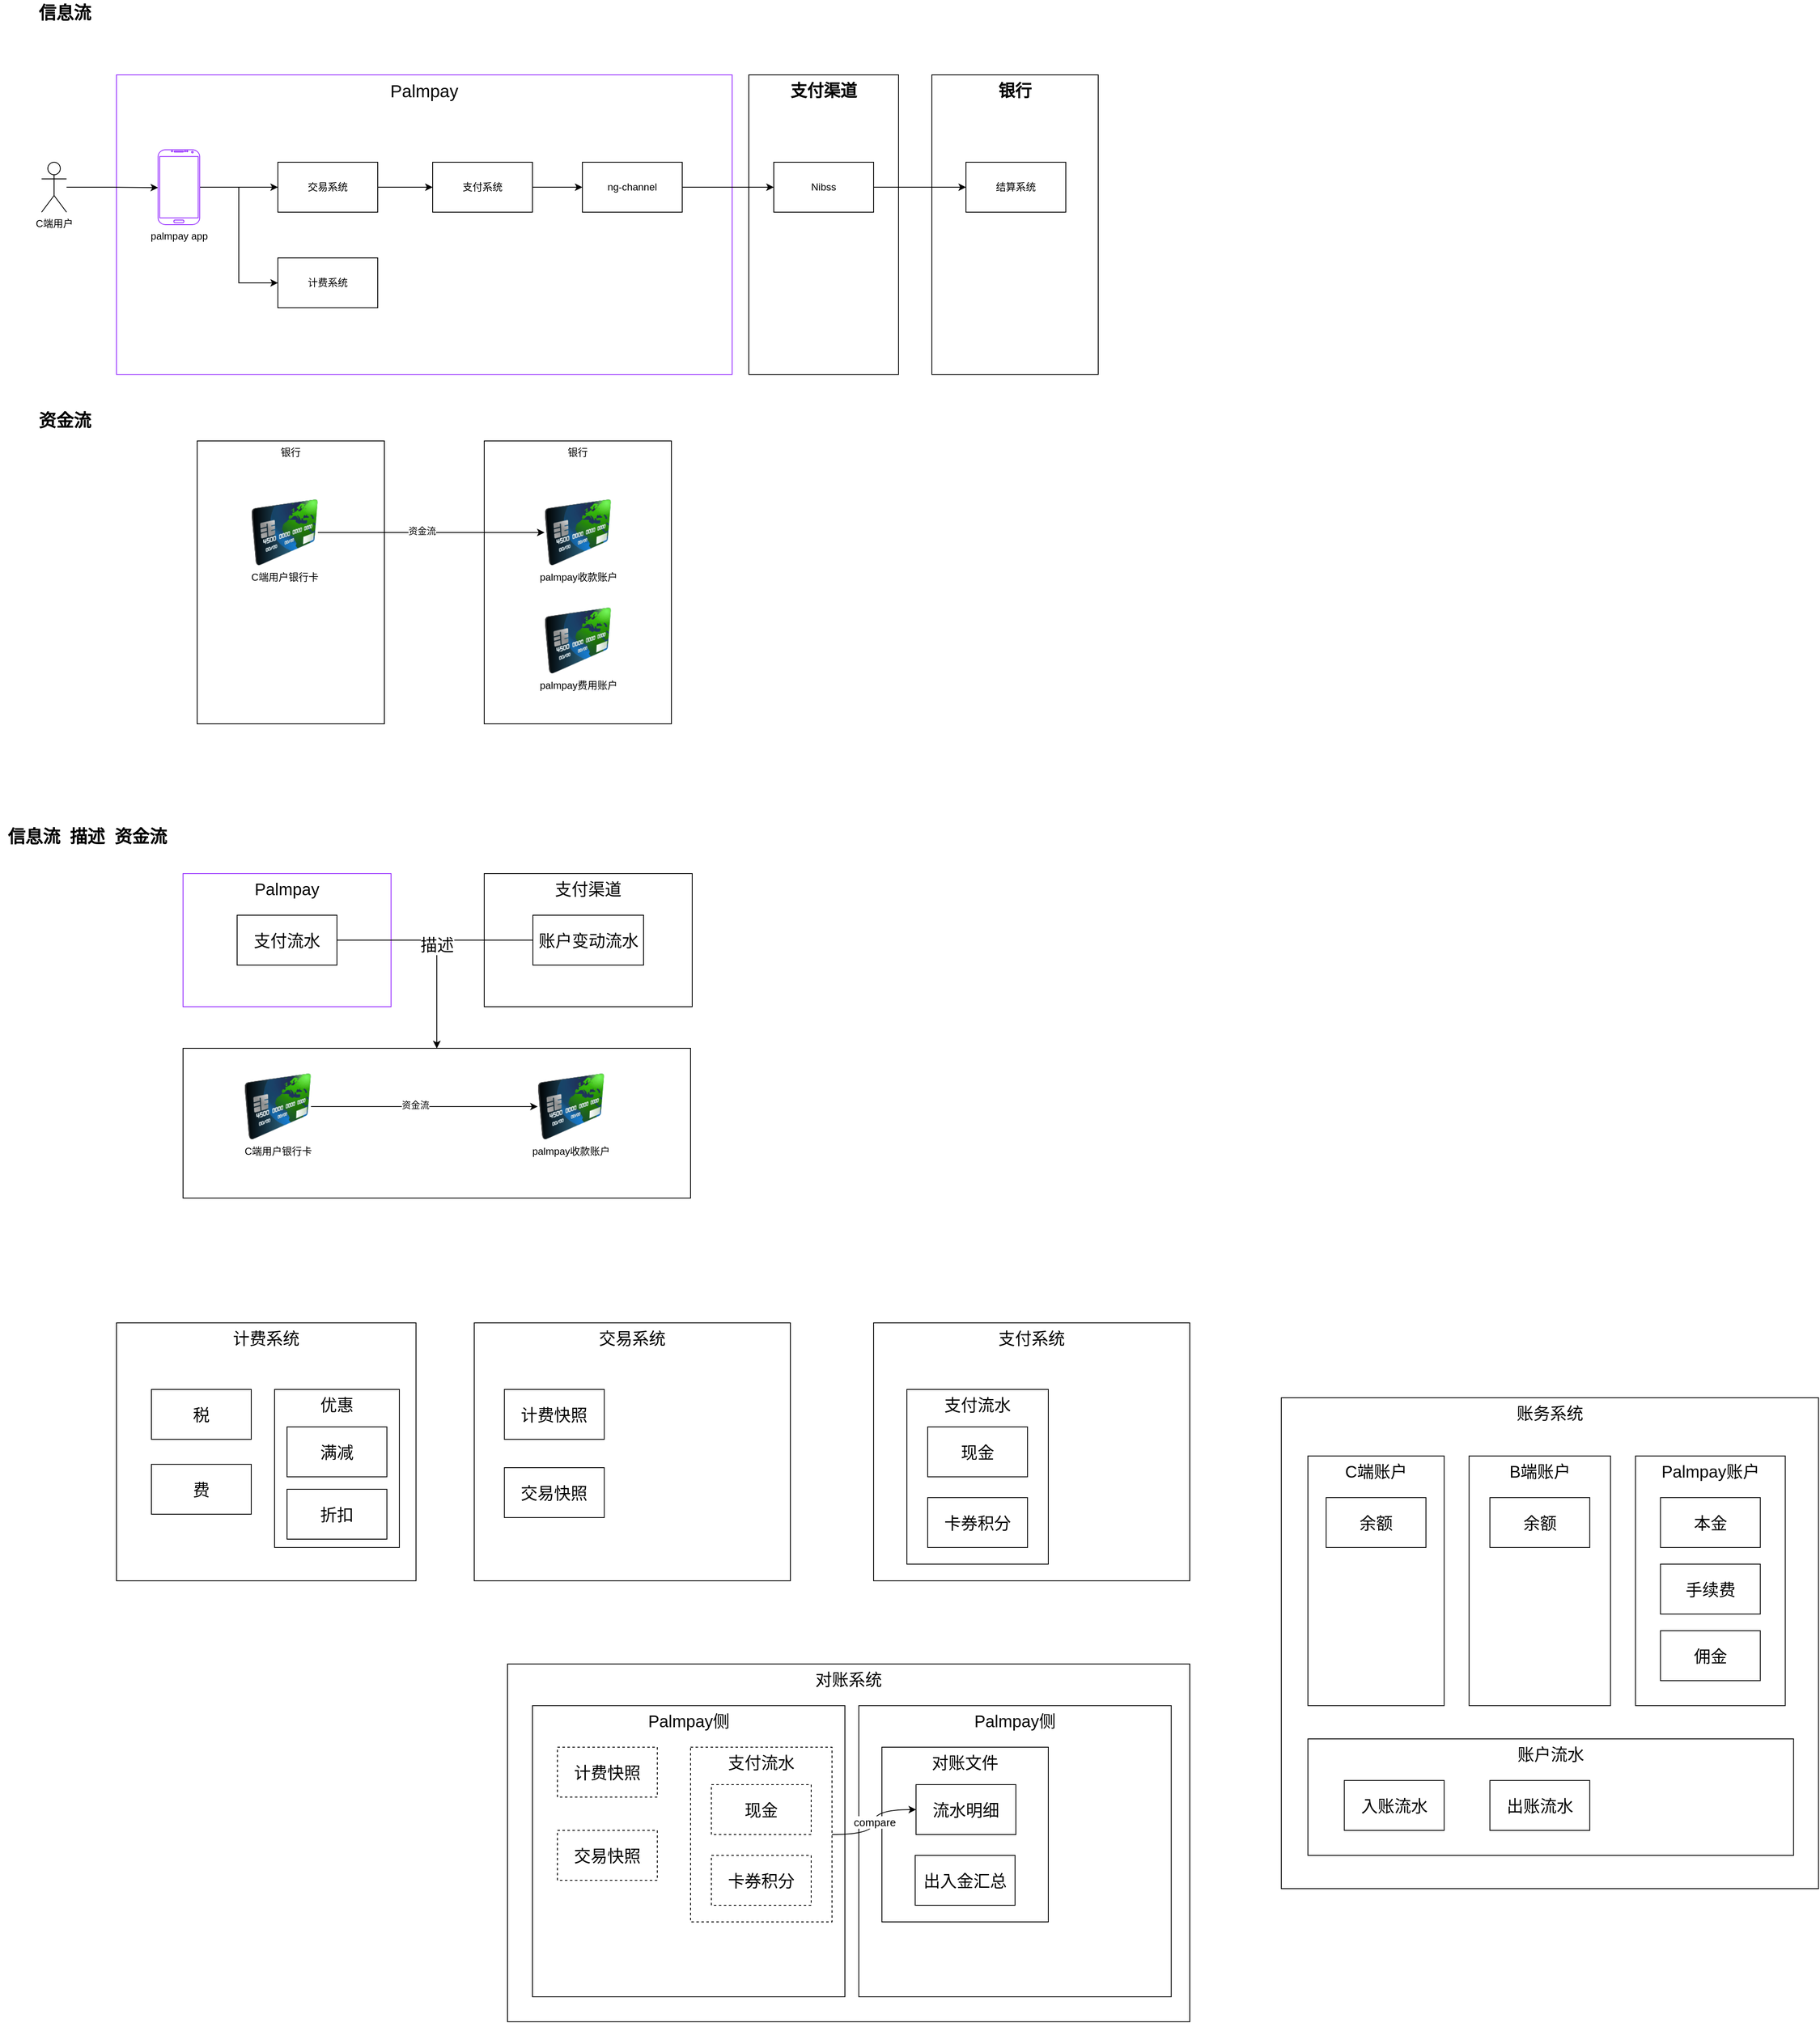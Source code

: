 <mxfile version="20.7.4" type="github">
  <diagram id="4bPIOxXS7Ri6mOKR6sBD" name="第 1 页">
    <mxGraphModel dx="1306" dy="2005" grid="1" gridSize="10" guides="1" tooltips="1" connect="1" arrows="1" fold="1" page="1" pageScale="1" pageWidth="827" pageHeight="1169" math="0" shadow="0">
      <root>
        <mxCell id="0" />
        <mxCell id="1" parent="0" />
        <mxCell id="NlrVx7OgdfCODWQ9weZM-80" value="对账系统" style="rounded=0;whiteSpace=wrap;html=1;strokeColor=#000000;fontSize=20;verticalAlign=top;" vertex="1" parent="1">
          <mxGeometry x="650" y="920" width="820" height="430" as="geometry" />
        </mxCell>
        <mxCell id="NlrVx7OgdfCODWQ9weZM-83" value="Palmpay侧" style="rounded=0;whiteSpace=wrap;html=1;strokeColor=#000000;fontSize=20;verticalAlign=top;" vertex="1" parent="1">
          <mxGeometry x="680" y="970" width="375.5" height="350" as="geometry" />
        </mxCell>
        <mxCell id="NlrVx7OgdfCODWQ9weZM-37" value="" style="rounded=0;whiteSpace=wrap;html=1;strokeColor=#000000;fontSize=20;" vertex="1" parent="1">
          <mxGeometry x="260" y="180" width="610" height="180" as="geometry" />
        </mxCell>
        <mxCell id="NlrVx7OgdfCODWQ9weZM-27" value="支付渠道" style="rounded=0;whiteSpace=wrap;html=1;strokeColor=#000000;fontSize=20;verticalAlign=top;" vertex="1" parent="1">
          <mxGeometry x="622" y="-30" width="250" height="160" as="geometry" />
        </mxCell>
        <mxCell id="NlrVx7OgdfCODWQ9weZM-24" value="Palmpay" style="rounded=0;whiteSpace=wrap;html=1;strokeColor=#9933FF;fontSize=21;verticalAlign=top;" vertex="1" parent="1">
          <mxGeometry x="180" y="-990" width="740" height="360" as="geometry" />
        </mxCell>
        <mxCell id="NlrVx7OgdfCODWQ9weZM-6" value="支付渠道" style="rounded=0;whiteSpace=wrap;html=1;strokeColor=#000000;verticalAlign=top;fontSize=20;fontStyle=1" vertex="1" parent="1">
          <mxGeometry x="940" y="-990" width="180" height="360" as="geometry" />
        </mxCell>
        <mxCell id="NlrVx7OgdfCODWQ9weZM-9" style="edgeStyle=orthogonalEdgeStyle;rounded=0;orthogonalLoop=1;jettySize=auto;html=1;entryX=0;entryY=0.506;entryDx=0;entryDy=0;entryPerimeter=0;" edge="1" parent="1" source="NlrVx7OgdfCODWQ9weZM-1" target="NlrVx7OgdfCODWQ9weZM-2">
          <mxGeometry relative="1" as="geometry" />
        </mxCell>
        <mxCell id="NlrVx7OgdfCODWQ9weZM-1" value="C端用户" style="shape=umlActor;verticalLabelPosition=bottom;verticalAlign=top;html=1;outlineConnect=0;" vertex="1" parent="1">
          <mxGeometry x="90" y="-885" width="30" height="60" as="geometry" />
        </mxCell>
        <mxCell id="NlrVx7OgdfCODWQ9weZM-17" style="edgeStyle=orthogonalEdgeStyle;rounded=0;orthogonalLoop=1;jettySize=auto;html=1;entryX=0;entryY=0.5;entryDx=0;entryDy=0;" edge="1" parent="1" source="NlrVx7OgdfCODWQ9weZM-2" target="NlrVx7OgdfCODWQ9weZM-3">
          <mxGeometry relative="1" as="geometry" />
        </mxCell>
        <mxCell id="NlrVx7OgdfCODWQ9weZM-40" style="edgeStyle=orthogonalEdgeStyle;rounded=0;orthogonalLoop=1;jettySize=auto;html=1;entryX=0;entryY=0.5;entryDx=0;entryDy=0;fontSize=20;" edge="1" parent="1" source="NlrVx7OgdfCODWQ9weZM-2" target="NlrVx7OgdfCODWQ9weZM-39">
          <mxGeometry relative="1" as="geometry" />
        </mxCell>
        <mxCell id="NlrVx7OgdfCODWQ9weZM-2" value="palmpay app" style="verticalLabelPosition=bottom;verticalAlign=top;html=1;shadow=0;dashed=0;strokeWidth=1;shape=mxgraph.android.phone2;strokeColor=#9933FF;" vertex="1" parent="1">
          <mxGeometry x="230" y="-900" width="50" height="90" as="geometry" />
        </mxCell>
        <mxCell id="NlrVx7OgdfCODWQ9weZM-18" style="edgeStyle=orthogonalEdgeStyle;rounded=0;orthogonalLoop=1;jettySize=auto;html=1;entryX=0;entryY=0.5;entryDx=0;entryDy=0;" edge="1" parent="1" source="NlrVx7OgdfCODWQ9weZM-3" target="NlrVx7OgdfCODWQ9weZM-4">
          <mxGeometry relative="1" as="geometry" />
        </mxCell>
        <mxCell id="NlrVx7OgdfCODWQ9weZM-3" value="交易系统" style="rounded=0;whiteSpace=wrap;html=1;strokeColor=#000000;" vertex="1" parent="1">
          <mxGeometry x="374" y="-885" width="120" height="60" as="geometry" />
        </mxCell>
        <mxCell id="NlrVx7OgdfCODWQ9weZM-19" style="edgeStyle=orthogonalEdgeStyle;rounded=0;orthogonalLoop=1;jettySize=auto;html=1;entryX=0;entryY=0.5;entryDx=0;entryDy=0;" edge="1" parent="1" source="NlrVx7OgdfCODWQ9weZM-4" target="NlrVx7OgdfCODWQ9weZM-5">
          <mxGeometry relative="1" as="geometry" />
        </mxCell>
        <mxCell id="NlrVx7OgdfCODWQ9weZM-4" value="支付系统" style="rounded=0;whiteSpace=wrap;html=1;strokeColor=#000000;" vertex="1" parent="1">
          <mxGeometry x="560" y="-885" width="120" height="60" as="geometry" />
        </mxCell>
        <mxCell id="NlrVx7OgdfCODWQ9weZM-20" style="edgeStyle=orthogonalEdgeStyle;rounded=0;orthogonalLoop=1;jettySize=auto;html=1;entryX=0;entryY=0.5;entryDx=0;entryDy=0;" edge="1" parent="1" source="NlrVx7OgdfCODWQ9weZM-5" target="NlrVx7OgdfCODWQ9weZM-7">
          <mxGeometry relative="1" as="geometry" />
        </mxCell>
        <mxCell id="NlrVx7OgdfCODWQ9weZM-5" value="ng-channel" style="rounded=0;whiteSpace=wrap;html=1;strokeColor=#000000;" vertex="1" parent="1">
          <mxGeometry x="740" y="-885" width="120" height="60" as="geometry" />
        </mxCell>
        <mxCell id="NlrVx7OgdfCODWQ9weZM-8" value="银行" style="rounded=0;whiteSpace=wrap;html=1;strokeColor=#000000;verticalAlign=top;fontSize=20;fontStyle=1" vertex="1" parent="1">
          <mxGeometry x="1160" y="-990" width="200" height="360" as="geometry" />
        </mxCell>
        <mxCell id="NlrVx7OgdfCODWQ9weZM-22" style="edgeStyle=orthogonalEdgeStyle;rounded=0;orthogonalLoop=1;jettySize=auto;html=1;entryX=0;entryY=0.5;entryDx=0;entryDy=0;" edge="1" parent="1" source="NlrVx7OgdfCODWQ9weZM-7" target="NlrVx7OgdfCODWQ9weZM-21">
          <mxGeometry relative="1" as="geometry" />
        </mxCell>
        <mxCell id="NlrVx7OgdfCODWQ9weZM-7" value="Nibss" style="rounded=0;whiteSpace=wrap;html=1;strokeColor=#000000;" vertex="1" parent="1">
          <mxGeometry x="970" y="-885" width="120" height="60" as="geometry" />
        </mxCell>
        <mxCell id="NlrVx7OgdfCODWQ9weZM-10" value="银行" style="rounded=0;whiteSpace=wrap;html=1;strokeColor=#000000;verticalAlign=top;" vertex="1" parent="1">
          <mxGeometry x="277" y="-550" width="225" height="340" as="geometry" />
        </mxCell>
        <mxCell id="NlrVx7OgdfCODWQ9weZM-11" value="银行" style="rounded=0;whiteSpace=wrap;html=1;strokeColor=#000000;verticalAlign=top;" vertex="1" parent="1">
          <mxGeometry x="622" y="-550" width="225" height="340" as="geometry" />
        </mxCell>
        <mxCell id="NlrVx7OgdfCODWQ9weZM-15" style="edgeStyle=orthogonalEdgeStyle;rounded=0;orthogonalLoop=1;jettySize=auto;html=1;entryX=0;entryY=0.5;entryDx=0;entryDy=0;" edge="1" parent="1" source="NlrVx7OgdfCODWQ9weZM-12" target="NlrVx7OgdfCODWQ9weZM-13">
          <mxGeometry relative="1" as="geometry" />
        </mxCell>
        <mxCell id="NlrVx7OgdfCODWQ9weZM-16" value="资金流" style="edgeLabel;html=1;align=center;verticalAlign=middle;resizable=0;points=[];" vertex="1" connectable="0" parent="NlrVx7OgdfCODWQ9weZM-15">
          <mxGeometry x="-0.083" y="2" relative="1" as="geometry">
            <mxPoint as="offset" />
          </mxGeometry>
        </mxCell>
        <mxCell id="NlrVx7OgdfCODWQ9weZM-12" value="C端用户银行卡" style="image;html=1;image=img/lib/clip_art/finance/Credit_Card_128x128.png;strokeColor=#000000;" vertex="1" parent="1">
          <mxGeometry x="342" y="-480" width="80" height="80" as="geometry" />
        </mxCell>
        <mxCell id="NlrVx7OgdfCODWQ9weZM-13" value="palmpay收款账户" style="image;html=1;image=img/lib/clip_art/finance/Credit_Card_128x128.png;strokeColor=#000000;" vertex="1" parent="1">
          <mxGeometry x="694.5" y="-480" width="80" height="80" as="geometry" />
        </mxCell>
        <mxCell id="NlrVx7OgdfCODWQ9weZM-14" value="palmpay费用账户" style="image;html=1;image=img/lib/clip_art/finance/Credit_Card_128x128.png;strokeColor=#000000;" vertex="1" parent="1">
          <mxGeometry x="694.5" y="-350" width="80" height="80" as="geometry" />
        </mxCell>
        <mxCell id="NlrVx7OgdfCODWQ9weZM-21" value="结算系统" style="rounded=0;whiteSpace=wrap;html=1;strokeColor=#000000;" vertex="1" parent="1">
          <mxGeometry x="1201" y="-885" width="120" height="60" as="geometry" />
        </mxCell>
        <mxCell id="NlrVx7OgdfCODWQ9weZM-23" value="信息流" style="text;html=1;strokeColor=none;fillColor=none;align=center;verticalAlign=middle;whiteSpace=wrap;rounded=0;fontSize=21;fontStyle=1" vertex="1" parent="1">
          <mxGeometry x="70" y="-1080" width="96" height="30" as="geometry" />
        </mxCell>
        <mxCell id="NlrVx7OgdfCODWQ9weZM-25" value="资金流" style="text;html=1;strokeColor=none;fillColor=none;align=center;verticalAlign=middle;whiteSpace=wrap;rounded=0;fontSize=21;fontStyle=1" vertex="1" parent="1">
          <mxGeometry x="70" y="-590" width="96" height="30" as="geometry" />
        </mxCell>
        <mxCell id="NlrVx7OgdfCODWQ9weZM-26" value="Palmpay" style="rounded=0;whiteSpace=wrap;html=1;strokeColor=#9933FF;fontSize=20;verticalAlign=top;" vertex="1" parent="1">
          <mxGeometry x="260" y="-30" width="250" height="160" as="geometry" />
        </mxCell>
        <mxCell id="NlrVx7OgdfCODWQ9weZM-38" style="edgeStyle=orthogonalEdgeStyle;rounded=0;orthogonalLoop=1;jettySize=auto;html=1;entryX=0.5;entryY=0;entryDx=0;entryDy=0;fontSize=20;exitX=0;exitY=0.5;exitDx=0;exitDy=0;" edge="1" parent="1" source="NlrVx7OgdfCODWQ9weZM-30" target="NlrVx7OgdfCODWQ9weZM-37">
          <mxGeometry relative="1" as="geometry" />
        </mxCell>
        <mxCell id="NlrVx7OgdfCODWQ9weZM-28" value="信息流&amp;nbsp; 描述&amp;nbsp; 资金流" style="text;html=1;strokeColor=none;fillColor=none;align=center;verticalAlign=middle;whiteSpace=wrap;rounded=0;fontSize=21;fontStyle=1" vertex="1" parent="1">
          <mxGeometry x="40" y="-90" width="210" height="30" as="geometry" />
        </mxCell>
        <mxCell id="NlrVx7OgdfCODWQ9weZM-36" value="描述" style="edgeStyle=orthogonalEdgeStyle;rounded=0;orthogonalLoop=1;jettySize=auto;html=1;fontSize=20;entryX=0.5;entryY=0;entryDx=0;entryDy=0;exitX=1;exitY=0.5;exitDx=0;exitDy=0;" edge="1" parent="1" source="NlrVx7OgdfCODWQ9weZM-29" target="NlrVx7OgdfCODWQ9weZM-37">
          <mxGeometry relative="1" as="geometry">
            <mxPoint x="540" y="190" as="targetPoint" />
          </mxGeometry>
        </mxCell>
        <mxCell id="NlrVx7OgdfCODWQ9weZM-29" value="支付流水" style="rounded=0;whiteSpace=wrap;html=1;strokeColor=#000000;fontSize=20;" vertex="1" parent="1">
          <mxGeometry x="325" y="20" width="120" height="60" as="geometry" />
        </mxCell>
        <mxCell id="NlrVx7OgdfCODWQ9weZM-30" value="账户变动流水" style="rounded=0;whiteSpace=wrap;html=1;strokeColor=#000000;fontSize=20;" vertex="1" parent="1">
          <mxGeometry x="680.5" y="20" width="133" height="60" as="geometry" />
        </mxCell>
        <mxCell id="NlrVx7OgdfCODWQ9weZM-32" style="edgeStyle=orthogonalEdgeStyle;rounded=0;orthogonalLoop=1;jettySize=auto;html=1;entryX=0;entryY=0.5;entryDx=0;entryDy=0;" edge="1" parent="1" source="NlrVx7OgdfCODWQ9weZM-34" target="NlrVx7OgdfCODWQ9weZM-35">
          <mxGeometry relative="1" as="geometry" />
        </mxCell>
        <mxCell id="NlrVx7OgdfCODWQ9weZM-33" value="资金流" style="edgeLabel;html=1;align=center;verticalAlign=middle;resizable=0;points=[];" vertex="1" connectable="0" parent="NlrVx7OgdfCODWQ9weZM-32">
          <mxGeometry x="-0.083" y="2" relative="1" as="geometry">
            <mxPoint as="offset" />
          </mxGeometry>
        </mxCell>
        <mxCell id="NlrVx7OgdfCODWQ9weZM-34" value="C端用户银行卡" style="image;html=1;image=img/lib/clip_art/finance/Credit_Card_128x128.png;strokeColor=#000000;" vertex="1" parent="1">
          <mxGeometry x="333.75" y="210" width="80" height="80" as="geometry" />
        </mxCell>
        <mxCell id="NlrVx7OgdfCODWQ9weZM-35" value="palmpay收款账户" style="image;html=1;image=img/lib/clip_art/finance/Credit_Card_128x128.png;strokeColor=#000000;" vertex="1" parent="1">
          <mxGeometry x="686.25" y="210" width="80" height="80" as="geometry" />
        </mxCell>
        <mxCell id="NlrVx7OgdfCODWQ9weZM-39" value="计费系统" style="rounded=0;whiteSpace=wrap;html=1;strokeColor=#000000;" vertex="1" parent="1">
          <mxGeometry x="374" y="-770" width="120" height="60" as="geometry" />
        </mxCell>
        <mxCell id="NlrVx7OgdfCODWQ9weZM-41" value="" style="shape=image;html=1;verticalAlign=top;verticalLabelPosition=bottom;labelBackgroundColor=#ffffff;imageAspect=0;aspect=fixed;image=https://cdn4.iconfinder.com/data/icons/aiga-symbol-signs/441/aiga_cashier-128.png;strokeColor=#000000;fontSize=20;" vertex="1" parent="1">
          <mxGeometry x="530" y="-425" width="40" height="40" as="geometry" />
        </mxCell>
        <mxCell id="NlrVx7OgdfCODWQ9weZM-42" value="" style="shape=image;html=1;verticalAlign=top;verticalLabelPosition=bottom;labelBackgroundColor=#ffffff;imageAspect=0;aspect=fixed;image=https://cdn2.iconfinder.com/data/icons/social-media-and-payment/64/-69-128.png;strokeColor=#000000;fontSize=20;" vertex="1" parent="1">
          <mxGeometry x="962" y="-758" width="128" height="128" as="geometry" />
        </mxCell>
        <mxCell id="NlrVx7OgdfCODWQ9weZM-55" value="计费系统" style="rounded=0;whiteSpace=wrap;html=1;strokeColor=#000000;fontSize=20;verticalAlign=top;" vertex="1" parent="1">
          <mxGeometry x="180" y="510" width="360" height="310" as="geometry" />
        </mxCell>
        <mxCell id="NlrVx7OgdfCODWQ9weZM-56" value="税" style="rounded=0;whiteSpace=wrap;html=1;strokeColor=#000000;fontSize=20;" vertex="1" parent="1">
          <mxGeometry x="222" y="590" width="120" height="60" as="geometry" />
        </mxCell>
        <mxCell id="NlrVx7OgdfCODWQ9weZM-57" value="费" style="rounded=0;whiteSpace=wrap;html=1;strokeColor=#000000;fontSize=20;" vertex="1" parent="1">
          <mxGeometry x="222" y="680" width="120" height="60" as="geometry" />
        </mxCell>
        <mxCell id="NlrVx7OgdfCODWQ9weZM-58" value="优惠" style="rounded=0;whiteSpace=wrap;html=1;strokeColor=#000000;fontSize=20;verticalAlign=top;" vertex="1" parent="1">
          <mxGeometry x="370" y="590" width="150" height="190" as="geometry" />
        </mxCell>
        <mxCell id="NlrVx7OgdfCODWQ9weZM-59" value="满减" style="rounded=0;whiteSpace=wrap;html=1;strokeColor=#000000;fontSize=20;" vertex="1" parent="1">
          <mxGeometry x="385" y="635" width="120" height="60" as="geometry" />
        </mxCell>
        <mxCell id="NlrVx7OgdfCODWQ9weZM-60" value="折扣" style="rounded=0;whiteSpace=wrap;html=1;strokeColor=#000000;fontSize=20;" vertex="1" parent="1">
          <mxGeometry x="385" y="710" width="120" height="60" as="geometry" />
        </mxCell>
        <mxCell id="NlrVx7OgdfCODWQ9weZM-61" value="交易系统" style="rounded=0;whiteSpace=wrap;html=1;strokeColor=#000000;fontSize=20;verticalAlign=top;" vertex="1" parent="1">
          <mxGeometry x="610" y="510" width="380" height="310" as="geometry" />
        </mxCell>
        <mxCell id="NlrVx7OgdfCODWQ9weZM-62" value="计费快照" style="rounded=0;whiteSpace=wrap;html=1;strokeColor=#000000;fontSize=20;" vertex="1" parent="1">
          <mxGeometry x="646.25" y="590" width="120" height="60" as="geometry" />
        </mxCell>
        <mxCell id="NlrVx7OgdfCODWQ9weZM-63" value="交易快照" style="rounded=0;whiteSpace=wrap;html=1;strokeColor=#000000;fontSize=20;" vertex="1" parent="1">
          <mxGeometry x="646.25" y="684" width="120" height="60" as="geometry" />
        </mxCell>
        <mxCell id="NlrVx7OgdfCODWQ9weZM-64" value="支付系统" style="rounded=0;whiteSpace=wrap;html=1;strokeColor=#000000;fontSize=20;verticalAlign=top;" vertex="1" parent="1">
          <mxGeometry x="1090" y="510" width="380" height="310" as="geometry" />
        </mxCell>
        <mxCell id="NlrVx7OgdfCODWQ9weZM-65" value="支付流水" style="rounded=0;whiteSpace=wrap;html=1;strokeColor=#000000;fontSize=20;verticalAlign=top;" vertex="1" parent="1">
          <mxGeometry x="1130" y="590" width="170" height="210" as="geometry" />
        </mxCell>
        <mxCell id="NlrVx7OgdfCODWQ9weZM-66" value="现金" style="rounded=0;whiteSpace=wrap;html=1;strokeColor=#000000;fontSize=20;" vertex="1" parent="1">
          <mxGeometry x="1155" y="635" width="120" height="60" as="geometry" />
        </mxCell>
        <mxCell id="NlrVx7OgdfCODWQ9weZM-67" value="卡券积分" style="rounded=0;whiteSpace=wrap;html=1;strokeColor=#000000;fontSize=20;" vertex="1" parent="1">
          <mxGeometry x="1155" y="720" width="120" height="60" as="geometry" />
        </mxCell>
        <mxCell id="NlrVx7OgdfCODWQ9weZM-68" value="账务系统" style="rounded=0;whiteSpace=wrap;html=1;strokeColor=#000000;fontSize=20;verticalAlign=top;" vertex="1" parent="1">
          <mxGeometry x="1580" y="600" width="645.75" height="590" as="geometry" />
        </mxCell>
        <mxCell id="NlrVx7OgdfCODWQ9weZM-69" value="C端账户" style="rounded=0;whiteSpace=wrap;html=1;strokeColor=#000000;fontSize=20;verticalAlign=top;" vertex="1" parent="1">
          <mxGeometry x="1612" y="670" width="163.75" height="300" as="geometry" />
        </mxCell>
        <mxCell id="NlrVx7OgdfCODWQ9weZM-70" value="B端账户" style="rounded=0;whiteSpace=wrap;html=1;strokeColor=#000000;fontSize=20;verticalAlign=top;" vertex="1" parent="1">
          <mxGeometry x="1805.75" y="670" width="170" height="300" as="geometry" />
        </mxCell>
        <mxCell id="NlrVx7OgdfCODWQ9weZM-71" value="Palmpay账户" style="rounded=0;whiteSpace=wrap;html=1;strokeColor=#000000;fontSize=20;verticalAlign=top;" vertex="1" parent="1">
          <mxGeometry x="2005.75" y="670" width="180" height="300" as="geometry" />
        </mxCell>
        <mxCell id="NlrVx7OgdfCODWQ9weZM-72" value="余额" style="rounded=0;whiteSpace=wrap;html=1;strokeColor=#000000;fontSize=20;" vertex="1" parent="1">
          <mxGeometry x="1633.88" y="720" width="120" height="60" as="geometry" />
        </mxCell>
        <mxCell id="NlrVx7OgdfCODWQ9weZM-73" value="余额" style="rounded=0;whiteSpace=wrap;html=1;strokeColor=#000000;fontSize=20;" vertex="1" parent="1">
          <mxGeometry x="1830.75" y="720" width="120" height="60" as="geometry" />
        </mxCell>
        <mxCell id="NlrVx7OgdfCODWQ9weZM-74" value="本金" style="rounded=0;whiteSpace=wrap;html=1;strokeColor=#000000;fontSize=20;" vertex="1" parent="1">
          <mxGeometry x="2035.75" y="720" width="120" height="60" as="geometry" />
        </mxCell>
        <mxCell id="NlrVx7OgdfCODWQ9weZM-75" value="手续费" style="rounded=0;whiteSpace=wrap;html=1;strokeColor=#000000;fontSize=20;" vertex="1" parent="1">
          <mxGeometry x="2035.75" y="800" width="120" height="60" as="geometry" />
        </mxCell>
        <mxCell id="NlrVx7OgdfCODWQ9weZM-76" value="佣金" style="rounded=0;whiteSpace=wrap;html=1;strokeColor=#000000;fontSize=20;" vertex="1" parent="1">
          <mxGeometry x="2035.75" y="880" width="120" height="60" as="geometry" />
        </mxCell>
        <mxCell id="NlrVx7OgdfCODWQ9weZM-77" value="账户流水" style="rounded=0;whiteSpace=wrap;html=1;strokeColor=#000000;fontSize=20;verticalAlign=top;" vertex="1" parent="1">
          <mxGeometry x="1612" y="1010" width="583.75" height="140" as="geometry" />
        </mxCell>
        <mxCell id="NlrVx7OgdfCODWQ9weZM-78" value="入账流水" style="rounded=0;whiteSpace=wrap;html=1;strokeColor=#000000;fontSize=20;" vertex="1" parent="1">
          <mxGeometry x="1655.75" y="1060" width="120" height="60" as="geometry" />
        </mxCell>
        <mxCell id="NlrVx7OgdfCODWQ9weZM-79" value="出账流水" style="rounded=0;whiteSpace=wrap;html=1;strokeColor=#000000;fontSize=20;" vertex="1" parent="1">
          <mxGeometry x="1830.75" y="1060" width="120" height="60" as="geometry" />
        </mxCell>
        <mxCell id="NlrVx7OgdfCODWQ9weZM-81" value="计费快照" style="rounded=0;whiteSpace=wrap;html=1;strokeColor=#000000;fontSize=20;dashed=1;" vertex="1" parent="1">
          <mxGeometry x="710" y="1020" width="120" height="60" as="geometry" />
        </mxCell>
        <mxCell id="NlrVx7OgdfCODWQ9weZM-82" value="交易快照" style="rounded=0;whiteSpace=wrap;html=1;strokeColor=#000000;fontSize=20;dashed=1;" vertex="1" parent="1">
          <mxGeometry x="710" y="1120" width="120" height="60" as="geometry" />
        </mxCell>
        <mxCell id="NlrVx7OgdfCODWQ9weZM-84" value="支付流水" style="rounded=0;whiteSpace=wrap;html=1;strokeColor=#000000;fontSize=20;verticalAlign=top;dashed=1;" vertex="1" parent="1">
          <mxGeometry x="870" y="1020" width="170" height="210" as="geometry" />
        </mxCell>
        <mxCell id="NlrVx7OgdfCODWQ9weZM-85" value="现金" style="rounded=0;whiteSpace=wrap;html=1;strokeColor=#000000;fontSize=20;dashed=1;" vertex="1" parent="1">
          <mxGeometry x="895" y="1065" width="120" height="60" as="geometry" />
        </mxCell>
        <mxCell id="NlrVx7OgdfCODWQ9weZM-86" value="卡券积分" style="rounded=0;whiteSpace=wrap;html=1;strokeColor=#000000;fontSize=20;dashed=1;" vertex="1" parent="1">
          <mxGeometry x="895" y="1150" width="120" height="60" as="geometry" />
        </mxCell>
        <mxCell id="NlrVx7OgdfCODWQ9weZM-87" value="Palmpay侧" style="rounded=0;whiteSpace=wrap;html=1;strokeColor=#000000;fontSize=20;verticalAlign=top;" vertex="1" parent="1">
          <mxGeometry x="1072.25" y="970" width="375.5" height="350" as="geometry" />
        </mxCell>
        <mxCell id="NlrVx7OgdfCODWQ9weZM-88" value="对账文件" style="rounded=0;whiteSpace=wrap;html=1;strokeColor=#000000;fontSize=20;verticalAlign=top;" vertex="1" parent="1">
          <mxGeometry x="1100" y="1020" width="200" height="210" as="geometry" />
        </mxCell>
        <mxCell id="NlrVx7OgdfCODWQ9weZM-89" value="流水明细" style="rounded=0;whiteSpace=wrap;html=1;strokeColor=#000000;fontSize=20;" vertex="1" parent="1">
          <mxGeometry x="1141" y="1065" width="120" height="60" as="geometry" />
        </mxCell>
        <mxCell id="NlrVx7OgdfCODWQ9weZM-90" value="出入金汇总" style="rounded=0;whiteSpace=wrap;html=1;strokeColor=#000000;fontSize=20;" vertex="1" parent="1">
          <mxGeometry x="1140" y="1150" width="120" height="60" as="geometry" />
        </mxCell>
        <mxCell id="NlrVx7OgdfCODWQ9weZM-92" value="compare" style="edgeStyle=orthogonalEdgeStyle;curved=1;rounded=0;orthogonalLoop=1;jettySize=auto;html=1;entryX=0;entryY=0.5;entryDx=0;entryDy=0;fontSize=13;" edge="1" parent="1" source="NlrVx7OgdfCODWQ9weZM-84" target="NlrVx7OgdfCODWQ9weZM-89">
          <mxGeometry relative="1" as="geometry" />
        </mxCell>
        <mxCell id="NlrVx7OgdfCODWQ9weZM-93" value="" style="shape=image;html=1;verticalAlign=top;verticalLabelPosition=bottom;labelBackgroundColor=#ffffff;imageAspect=0;aspect=fixed;image=https://cdn4.iconfinder.com/data/icons/48-bubbles/48/04.Bank-128.png;dashed=1;strokeColor=#000000;fontSize=13;" vertex="1" parent="1">
          <mxGeometry x="1210" y="-738" width="88" height="88" as="geometry" />
        </mxCell>
      </root>
    </mxGraphModel>
  </diagram>
</mxfile>
